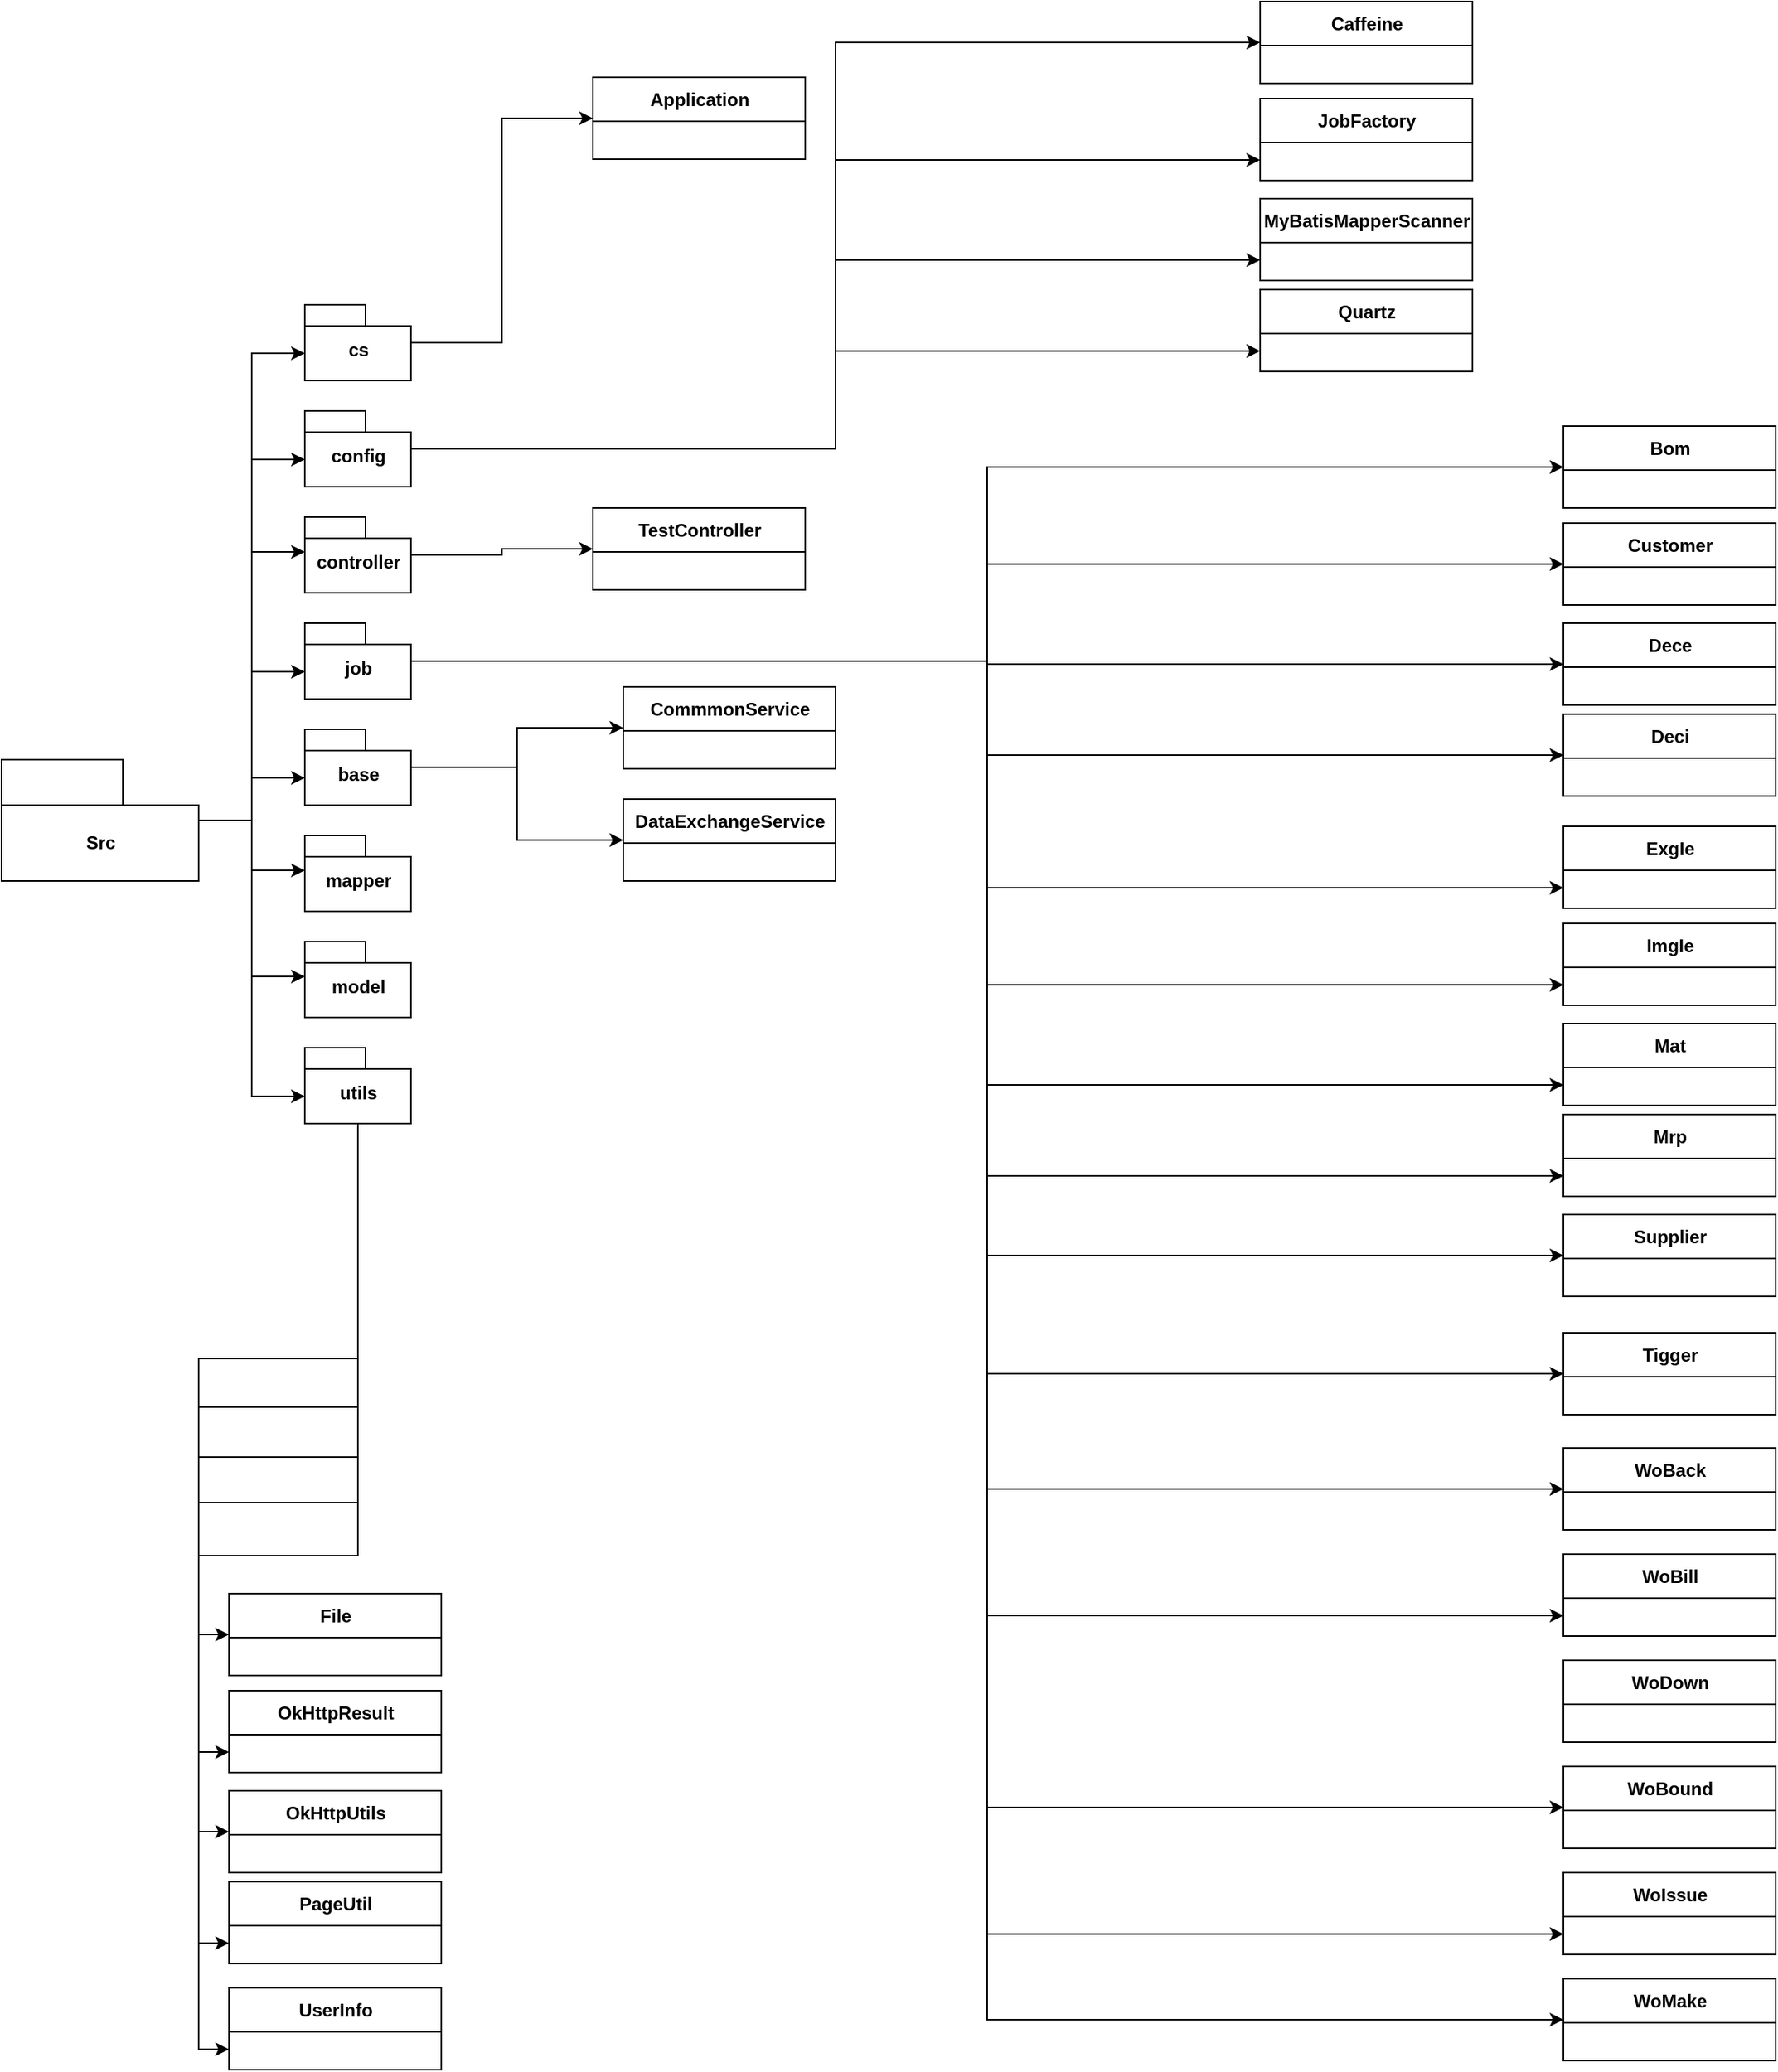 <mxfile version="14.5.8" type="github">
  <diagram id="E2W33tM_lJapqoK78Tub" name="Page-1">
    <mxGraphModel dx="908" dy="1320" grid="1" gridSize="10" guides="1" tooltips="1" connect="1" arrows="1" fold="1" page="1" pageScale="1" pageWidth="827" pageHeight="1169" math="0" shadow="0">
      <root>
        <mxCell id="0" />
        <mxCell id="1" parent="0" />
        <mxCell id="wwZ5Yi76qFVbDz2MihXI-24" style="edgeStyle=orthogonalEdgeStyle;rounded=0;orthogonalLoop=1;jettySize=auto;html=1;entryX=0;entryY=0;entryDx=0;entryDy=23;entryPerimeter=0;" edge="1" parent="1" source="wwZ5Yi76qFVbDz2MihXI-4" target="wwZ5Yi76qFVbDz2MihXI-10">
          <mxGeometry relative="1" as="geometry" />
        </mxCell>
        <mxCell id="wwZ5Yi76qFVbDz2MihXI-25" style="edgeStyle=orthogonalEdgeStyle;rounded=0;orthogonalLoop=1;jettySize=auto;html=1;entryX=0;entryY=0;entryDx=0;entryDy=23;entryPerimeter=0;" edge="1" parent="1" source="wwZ5Yi76qFVbDz2MihXI-4" target="wwZ5Yi76qFVbDz2MihXI-11">
          <mxGeometry relative="1" as="geometry" />
        </mxCell>
        <mxCell id="wwZ5Yi76qFVbDz2MihXI-26" style="edgeStyle=orthogonalEdgeStyle;rounded=0;orthogonalLoop=1;jettySize=auto;html=1;entryX=0;entryY=0;entryDx=0;entryDy=32;entryPerimeter=0;" edge="1" parent="1" source="wwZ5Yi76qFVbDz2MihXI-4" target="wwZ5Yi76qFVbDz2MihXI-9">
          <mxGeometry relative="1" as="geometry" />
        </mxCell>
        <mxCell id="wwZ5Yi76qFVbDz2MihXI-27" style="edgeStyle=orthogonalEdgeStyle;rounded=0;orthogonalLoop=1;jettySize=auto;html=1;entryX=0;entryY=0;entryDx=0;entryDy=32;entryPerimeter=0;" edge="1" parent="1" source="wwZ5Yi76qFVbDz2MihXI-4" target="wwZ5Yi76qFVbDz2MihXI-8">
          <mxGeometry relative="1" as="geometry" />
        </mxCell>
        <mxCell id="wwZ5Yi76qFVbDz2MihXI-28" style="edgeStyle=orthogonalEdgeStyle;rounded=0;orthogonalLoop=1;jettySize=auto;html=1;entryX=0;entryY=0;entryDx=0;entryDy=23;entryPerimeter=0;" edge="1" parent="1" source="wwZ5Yi76qFVbDz2MihXI-4" target="wwZ5Yi76qFVbDz2MihXI-7">
          <mxGeometry relative="1" as="geometry" />
        </mxCell>
        <mxCell id="wwZ5Yi76qFVbDz2MihXI-29" style="edgeStyle=orthogonalEdgeStyle;rounded=0;orthogonalLoop=1;jettySize=auto;html=1;entryX=0;entryY=0;entryDx=0;entryDy=32;entryPerimeter=0;" edge="1" parent="1" source="wwZ5Yi76qFVbDz2MihXI-4" target="wwZ5Yi76qFVbDz2MihXI-6">
          <mxGeometry relative="1" as="geometry" />
        </mxCell>
        <mxCell id="wwZ5Yi76qFVbDz2MihXI-30" style="edgeStyle=orthogonalEdgeStyle;rounded=0;orthogonalLoop=1;jettySize=auto;html=1;entryX=0;entryY=0;entryDx=0;entryDy=32;entryPerimeter=0;" edge="1" parent="1" source="wwZ5Yi76qFVbDz2MihXI-4" target="wwZ5Yi76qFVbDz2MihXI-5">
          <mxGeometry relative="1" as="geometry" />
        </mxCell>
        <mxCell id="wwZ5Yi76qFVbDz2MihXI-32" style="edgeStyle=orthogonalEdgeStyle;rounded=0;orthogonalLoop=1;jettySize=auto;html=1;entryX=0;entryY=0;entryDx=0;entryDy=32;entryPerimeter=0;" edge="1" parent="1" source="wwZ5Yi76qFVbDz2MihXI-4" target="wwZ5Yi76qFVbDz2MihXI-12">
          <mxGeometry relative="1" as="geometry" />
        </mxCell>
        <mxCell id="wwZ5Yi76qFVbDz2MihXI-4" value="Src" style="shape=folder;fontStyle=1;tabWidth=80;tabHeight=30;tabPosition=left;html=1;boundedLbl=1;" vertex="1" parent="1">
          <mxGeometry x="300" y="570" width="130" height="80" as="geometry" />
        </mxCell>
        <mxCell id="wwZ5Yi76qFVbDz2MihXI-40" style="edgeStyle=orthogonalEdgeStyle;rounded=0;orthogonalLoop=1;jettySize=auto;html=1;entryX=0;entryY=0.5;entryDx=0;entryDy=0;" edge="1" parent="1" source="wwZ5Yi76qFVbDz2MihXI-5" target="wwZ5Yi76qFVbDz2MihXI-34">
          <mxGeometry relative="1" as="geometry">
            <mxPoint x="630" y="180" as="targetPoint" />
          </mxGeometry>
        </mxCell>
        <mxCell id="wwZ5Yi76qFVbDz2MihXI-5" value="cs" style="shape=folder;fontStyle=1;spacingTop=10;tabWidth=40;tabHeight=14;tabPosition=left;html=1;" vertex="1" parent="1">
          <mxGeometry x="500" y="270" width="70" height="50" as="geometry" />
        </mxCell>
        <mxCell id="wwZ5Yi76qFVbDz2MihXI-46" style="edgeStyle=orthogonalEdgeStyle;rounded=0;orthogonalLoop=1;jettySize=auto;html=1;entryX=0;entryY=0.5;entryDx=0;entryDy=0;" edge="1" parent="1" source="wwZ5Yi76qFVbDz2MihXI-6" target="wwZ5Yi76qFVbDz2MihXI-41">
          <mxGeometry relative="1" as="geometry" />
        </mxCell>
        <mxCell id="wwZ5Yi76qFVbDz2MihXI-47" style="edgeStyle=orthogonalEdgeStyle;rounded=0;orthogonalLoop=1;jettySize=auto;html=1;entryX=0;entryY=0.75;entryDx=0;entryDy=0;" edge="1" parent="1" source="wwZ5Yi76qFVbDz2MihXI-6" target="wwZ5Yi76qFVbDz2MihXI-42">
          <mxGeometry relative="1" as="geometry" />
        </mxCell>
        <mxCell id="wwZ5Yi76qFVbDz2MihXI-48" style="edgeStyle=orthogonalEdgeStyle;rounded=0;orthogonalLoop=1;jettySize=auto;html=1;entryX=0;entryY=0.75;entryDx=0;entryDy=0;" edge="1" parent="1" source="wwZ5Yi76qFVbDz2MihXI-6" target="wwZ5Yi76qFVbDz2MihXI-43">
          <mxGeometry relative="1" as="geometry" />
        </mxCell>
        <mxCell id="wwZ5Yi76qFVbDz2MihXI-49" style="edgeStyle=orthogonalEdgeStyle;rounded=0;orthogonalLoop=1;jettySize=auto;html=1;entryX=0;entryY=0.75;entryDx=0;entryDy=0;" edge="1" parent="1" source="wwZ5Yi76qFVbDz2MihXI-6" target="wwZ5Yi76qFVbDz2MihXI-44">
          <mxGeometry relative="1" as="geometry" />
        </mxCell>
        <mxCell id="wwZ5Yi76qFVbDz2MihXI-6" value="config" style="shape=folder;fontStyle=1;spacingTop=10;tabWidth=40;tabHeight=14;tabPosition=left;html=1;" vertex="1" parent="1">
          <mxGeometry x="500" y="340" width="70" height="50" as="geometry" />
        </mxCell>
        <mxCell id="wwZ5Yi76qFVbDz2MihXI-100" style="edgeStyle=orthogonalEdgeStyle;rounded=0;orthogonalLoop=1;jettySize=auto;html=1;entryX=0;entryY=0.5;entryDx=0;entryDy=0;" edge="1" parent="1" source="wwZ5Yi76qFVbDz2MihXI-7" target="wwZ5Yi76qFVbDz2MihXI-50">
          <mxGeometry relative="1" as="geometry" />
        </mxCell>
        <mxCell id="wwZ5Yi76qFVbDz2MihXI-7" value="controller" style="shape=folder;fontStyle=1;spacingTop=10;tabWidth=40;tabHeight=14;tabPosition=left;html=1;" vertex="1" parent="1">
          <mxGeometry x="500" y="410" width="70" height="50" as="geometry" />
        </mxCell>
        <mxCell id="wwZ5Yi76qFVbDz2MihXI-85" style="edgeStyle=orthogonalEdgeStyle;rounded=0;orthogonalLoop=1;jettySize=auto;html=1;entryX=0;entryY=0.5;entryDx=0;entryDy=0;" edge="1" parent="1" source="wwZ5Yi76qFVbDz2MihXI-8" target="wwZ5Yi76qFVbDz2MihXI-73">
          <mxGeometry relative="1" as="geometry" />
        </mxCell>
        <mxCell id="wwZ5Yi76qFVbDz2MihXI-86" style="edgeStyle=orthogonalEdgeStyle;rounded=0;orthogonalLoop=1;jettySize=auto;html=1;entryX=0;entryY=0.5;entryDx=0;entryDy=0;" edge="1" parent="1" source="wwZ5Yi76qFVbDz2MihXI-8" target="wwZ5Yi76qFVbDz2MihXI-74">
          <mxGeometry relative="1" as="geometry" />
        </mxCell>
        <mxCell id="wwZ5Yi76qFVbDz2MihXI-87" style="edgeStyle=orthogonalEdgeStyle;rounded=0;orthogonalLoop=1;jettySize=auto;html=1;entryX=0;entryY=0.5;entryDx=0;entryDy=0;" edge="1" parent="1" source="wwZ5Yi76qFVbDz2MihXI-8" target="wwZ5Yi76qFVbDz2MihXI-75">
          <mxGeometry relative="1" as="geometry" />
        </mxCell>
        <mxCell id="wwZ5Yi76qFVbDz2MihXI-88" style="edgeStyle=orthogonalEdgeStyle;rounded=0;orthogonalLoop=1;jettySize=auto;html=1;entryX=0;entryY=0.5;entryDx=0;entryDy=0;" edge="1" parent="1" source="wwZ5Yi76qFVbDz2MihXI-8" target="wwZ5Yi76qFVbDz2MihXI-76">
          <mxGeometry relative="1" as="geometry" />
        </mxCell>
        <mxCell id="wwZ5Yi76qFVbDz2MihXI-89" style="edgeStyle=orthogonalEdgeStyle;rounded=0;orthogonalLoop=1;jettySize=auto;html=1;entryX=0;entryY=0.75;entryDx=0;entryDy=0;" edge="1" parent="1" source="wwZ5Yi76qFVbDz2MihXI-8" target="wwZ5Yi76qFVbDz2MihXI-77">
          <mxGeometry relative="1" as="geometry" />
        </mxCell>
        <mxCell id="wwZ5Yi76qFVbDz2MihXI-90" style="edgeStyle=orthogonalEdgeStyle;rounded=0;orthogonalLoop=1;jettySize=auto;html=1;entryX=0;entryY=0.75;entryDx=0;entryDy=0;" edge="1" parent="1" source="wwZ5Yi76qFVbDz2MihXI-8" target="wwZ5Yi76qFVbDz2MihXI-78">
          <mxGeometry relative="1" as="geometry" />
        </mxCell>
        <mxCell id="wwZ5Yi76qFVbDz2MihXI-91" style="edgeStyle=orthogonalEdgeStyle;rounded=0;orthogonalLoop=1;jettySize=auto;html=1;entryX=0;entryY=0.75;entryDx=0;entryDy=0;" edge="1" parent="1" source="wwZ5Yi76qFVbDz2MihXI-8" target="wwZ5Yi76qFVbDz2MihXI-79">
          <mxGeometry relative="1" as="geometry" />
        </mxCell>
        <mxCell id="wwZ5Yi76qFVbDz2MihXI-92" style="edgeStyle=orthogonalEdgeStyle;rounded=0;orthogonalLoop=1;jettySize=auto;html=1;entryX=0;entryY=0.75;entryDx=0;entryDy=0;" edge="1" parent="1" source="wwZ5Yi76qFVbDz2MihXI-8" target="wwZ5Yi76qFVbDz2MihXI-80">
          <mxGeometry relative="1" as="geometry" />
        </mxCell>
        <mxCell id="wwZ5Yi76qFVbDz2MihXI-96" style="edgeStyle=orthogonalEdgeStyle;rounded=0;orthogonalLoop=1;jettySize=auto;html=1;entryX=0;entryY=0.75;entryDx=0;entryDy=0;" edge="1" parent="1" source="wwZ5Yi76qFVbDz2MihXI-8" target="wwZ5Yi76qFVbDz2MihXI-84">
          <mxGeometry relative="1" as="geometry" />
        </mxCell>
        <mxCell id="wwZ5Yi76qFVbDz2MihXI-99" style="edgeStyle=orthogonalEdgeStyle;rounded=0;orthogonalLoop=1;jettySize=auto;html=1;entryX=0;entryY=0.5;entryDx=0;entryDy=0;" edge="1" parent="1" source="wwZ5Yi76qFVbDz2MihXI-8" target="wwZ5Yi76qFVbDz2MihXI-83">
          <mxGeometry relative="1" as="geometry" />
        </mxCell>
        <mxCell id="wwZ5Yi76qFVbDz2MihXI-101" style="edgeStyle=orthogonalEdgeStyle;rounded=0;orthogonalLoop=1;jettySize=auto;html=1;entryX=0;entryY=0.5;entryDx=0;entryDy=0;" edge="1" parent="1" source="wwZ5Yi76qFVbDz2MihXI-8" target="wwZ5Yi76qFVbDz2MihXI-82">
          <mxGeometry relative="1" as="geometry" />
        </mxCell>
        <mxCell id="wwZ5Yi76qFVbDz2MihXI-106" style="edgeStyle=orthogonalEdgeStyle;rounded=0;orthogonalLoop=1;jettySize=auto;html=1;entryX=0;entryY=0.5;entryDx=0;entryDy=0;" edge="1" parent="1" source="wwZ5Yi76qFVbDz2MihXI-8" target="wwZ5Yi76qFVbDz2MihXI-103">
          <mxGeometry relative="1" as="geometry" />
        </mxCell>
        <mxCell id="wwZ5Yi76qFVbDz2MihXI-107" style="edgeStyle=orthogonalEdgeStyle;rounded=0;orthogonalLoop=1;jettySize=auto;html=1;entryX=0;entryY=0.75;entryDx=0;entryDy=0;" edge="1" parent="1" source="wwZ5Yi76qFVbDz2MihXI-8" target="wwZ5Yi76qFVbDz2MihXI-104">
          <mxGeometry relative="1" as="geometry" />
        </mxCell>
        <mxCell id="wwZ5Yi76qFVbDz2MihXI-108" style="edgeStyle=orthogonalEdgeStyle;rounded=0;orthogonalLoop=1;jettySize=auto;html=1;entryX=0;entryY=0.5;entryDx=0;entryDy=0;" edge="1" parent="1" source="wwZ5Yi76qFVbDz2MihXI-8" target="wwZ5Yi76qFVbDz2MihXI-105">
          <mxGeometry relative="1" as="geometry" />
        </mxCell>
        <mxCell id="wwZ5Yi76qFVbDz2MihXI-109" style="edgeStyle=orthogonalEdgeStyle;rounded=0;orthogonalLoop=1;jettySize=auto;html=1;entryX=0;entryY=0.5;entryDx=0;entryDy=0;" edge="1" parent="1" source="wwZ5Yi76qFVbDz2MihXI-8" target="wwZ5Yi76qFVbDz2MihXI-81">
          <mxGeometry relative="1" as="geometry" />
        </mxCell>
        <mxCell id="wwZ5Yi76qFVbDz2MihXI-8" value="job" style="shape=folder;fontStyle=1;spacingTop=10;tabWidth=40;tabHeight=14;tabPosition=left;html=1;" vertex="1" parent="1">
          <mxGeometry x="500" y="480" width="70" height="50" as="geometry" />
        </mxCell>
        <mxCell id="wwZ5Yi76qFVbDz2MihXI-56" style="edgeStyle=orthogonalEdgeStyle;rounded=0;orthogonalLoop=1;jettySize=auto;html=1;entryX=0;entryY=0.5;entryDx=0;entryDy=0;" edge="1" parent="1" source="wwZ5Yi76qFVbDz2MihXI-9" target="wwZ5Yi76qFVbDz2MihXI-54">
          <mxGeometry relative="1" as="geometry" />
        </mxCell>
        <mxCell id="wwZ5Yi76qFVbDz2MihXI-57" style="edgeStyle=orthogonalEdgeStyle;rounded=0;orthogonalLoop=1;jettySize=auto;html=1;entryX=0;entryY=0.5;entryDx=0;entryDy=0;" edge="1" parent="1" source="wwZ5Yi76qFVbDz2MihXI-9" target="wwZ5Yi76qFVbDz2MihXI-55">
          <mxGeometry relative="1" as="geometry" />
        </mxCell>
        <mxCell id="wwZ5Yi76qFVbDz2MihXI-9" value="base" style="shape=folder;fontStyle=1;spacingTop=10;tabWidth=40;tabHeight=14;tabPosition=left;html=1;" vertex="1" parent="1">
          <mxGeometry x="500" y="550" width="70" height="50" as="geometry" />
        </mxCell>
        <mxCell id="wwZ5Yi76qFVbDz2MihXI-10" value="mapper" style="shape=folder;fontStyle=1;spacingTop=10;tabWidth=40;tabHeight=14;tabPosition=left;html=1;" vertex="1" parent="1">
          <mxGeometry x="500" y="620" width="70" height="50" as="geometry" />
        </mxCell>
        <mxCell id="wwZ5Yi76qFVbDz2MihXI-11" value="model" style="shape=folder;fontStyle=1;spacingTop=10;tabWidth=40;tabHeight=14;tabPosition=left;html=1;" vertex="1" parent="1">
          <mxGeometry x="500" y="690" width="70" height="50" as="geometry" />
        </mxCell>
        <mxCell id="wwZ5Yi76qFVbDz2MihXI-67" style="edgeStyle=orthogonalEdgeStyle;rounded=0;orthogonalLoop=1;jettySize=auto;html=1;entryX=0;entryY=0.5;entryDx=0;entryDy=0;" edge="1" parent="1" source="wwZ5Yi76qFVbDz2MihXI-12" target="wwZ5Yi76qFVbDz2MihXI-63">
          <mxGeometry relative="1" as="geometry" />
        </mxCell>
        <mxCell id="wwZ5Yi76qFVbDz2MihXI-68" style="edgeStyle=orthogonalEdgeStyle;rounded=0;orthogonalLoop=1;jettySize=auto;html=1;entryX=0;entryY=0.75;entryDx=0;entryDy=0;" edge="1" parent="1" source="wwZ5Yi76qFVbDz2MihXI-12" target="wwZ5Yi76qFVbDz2MihXI-64">
          <mxGeometry relative="1" as="geometry" />
        </mxCell>
        <mxCell id="wwZ5Yi76qFVbDz2MihXI-69" style="edgeStyle=orthogonalEdgeStyle;rounded=0;orthogonalLoop=1;jettySize=auto;html=1;entryX=0;entryY=0.5;entryDx=0;entryDy=0;" edge="1" parent="1" source="wwZ5Yi76qFVbDz2MihXI-12" target="wwZ5Yi76qFVbDz2MihXI-65">
          <mxGeometry relative="1" as="geometry" />
        </mxCell>
        <mxCell id="wwZ5Yi76qFVbDz2MihXI-70" style="edgeStyle=orthogonalEdgeStyle;rounded=0;orthogonalLoop=1;jettySize=auto;html=1;entryX=0;entryY=0.75;entryDx=0;entryDy=0;" edge="1" parent="1" source="wwZ5Yi76qFVbDz2MihXI-12" target="wwZ5Yi76qFVbDz2MihXI-66">
          <mxGeometry relative="1" as="geometry" />
        </mxCell>
        <mxCell id="wwZ5Yi76qFVbDz2MihXI-72" style="edgeStyle=orthogonalEdgeStyle;rounded=0;orthogonalLoop=1;jettySize=auto;html=1;entryX=0;entryY=0.75;entryDx=0;entryDy=0;" edge="1" parent="1" source="wwZ5Yi76qFVbDz2MihXI-12" target="wwZ5Yi76qFVbDz2MihXI-71">
          <mxGeometry relative="1" as="geometry" />
        </mxCell>
        <mxCell id="wwZ5Yi76qFVbDz2MihXI-12" value="utils" style="shape=folder;fontStyle=1;spacingTop=10;tabWidth=40;tabHeight=14;tabPosition=left;html=1;" vertex="1" parent="1">
          <mxGeometry x="500" y="760" width="70" height="50" as="geometry" />
        </mxCell>
        <mxCell id="wwZ5Yi76qFVbDz2MihXI-34" value="Application" style="swimlane;fontStyle=1;align=center;verticalAlign=middle;childLayout=stackLayout;horizontal=1;startSize=29;horizontalStack=0;resizeParent=1;resizeParentMax=0;resizeLast=0;collapsible=0;marginBottom=0;html=1;" vertex="1" parent="1">
          <mxGeometry x="690" y="120" width="140" height="54" as="geometry" />
        </mxCell>
        <mxCell id="wwZ5Yi76qFVbDz2MihXI-41" value="Caffeine" style="swimlane;fontStyle=1;align=center;verticalAlign=middle;childLayout=stackLayout;horizontal=1;startSize=29;horizontalStack=0;resizeParent=1;resizeParentMax=0;resizeLast=0;collapsible=0;marginBottom=0;html=1;" vertex="1" parent="1">
          <mxGeometry x="1130" y="70" width="140" height="54" as="geometry" />
        </mxCell>
        <mxCell id="wwZ5Yi76qFVbDz2MihXI-42" value="JobFactory" style="swimlane;fontStyle=1;align=center;verticalAlign=middle;childLayout=stackLayout;horizontal=1;startSize=29;horizontalStack=0;resizeParent=1;resizeParentMax=0;resizeLast=0;collapsible=0;marginBottom=0;html=1;" vertex="1" parent="1">
          <mxGeometry x="1130" y="134" width="140" height="54" as="geometry" />
        </mxCell>
        <mxCell id="wwZ5Yi76qFVbDz2MihXI-43" value="MyBatisMapperScanner" style="swimlane;fontStyle=1;align=center;verticalAlign=middle;childLayout=stackLayout;horizontal=1;startSize=29;horizontalStack=0;resizeParent=1;resizeParentMax=0;resizeLast=0;collapsible=0;marginBottom=0;html=1;" vertex="1" parent="1">
          <mxGeometry x="1130" y="200" width="140" height="54" as="geometry" />
        </mxCell>
        <mxCell id="wwZ5Yi76qFVbDz2MihXI-44" value="Quartz" style="swimlane;fontStyle=1;align=center;verticalAlign=middle;childLayout=stackLayout;horizontal=1;startSize=29;horizontalStack=0;resizeParent=1;resizeParentMax=0;resizeLast=0;collapsible=0;marginBottom=0;html=1;" vertex="1" parent="1">
          <mxGeometry x="1130" y="260" width="140" height="54" as="geometry" />
        </mxCell>
        <mxCell id="wwZ5Yi76qFVbDz2MihXI-54" value="CommmonService" style="swimlane;fontStyle=1;align=center;verticalAlign=middle;childLayout=stackLayout;horizontal=1;startSize=29;horizontalStack=0;resizeParent=1;resizeParentMax=0;resizeLast=0;collapsible=0;marginBottom=0;html=1;" vertex="1" parent="1">
          <mxGeometry x="710" y="522" width="140" height="54" as="geometry" />
        </mxCell>
        <mxCell id="wwZ5Yi76qFVbDz2MihXI-55" value="DataExchangeService" style="swimlane;fontStyle=1;align=center;verticalAlign=middle;childLayout=stackLayout;horizontal=1;startSize=29;horizontalStack=0;resizeParent=1;resizeParentMax=0;resizeLast=0;collapsible=0;marginBottom=0;html=1;" vertex="1" parent="1">
          <mxGeometry x="710" y="596" width="140" height="54" as="geometry" />
        </mxCell>
        <mxCell id="wwZ5Yi76qFVbDz2MihXI-63" value="File" style="swimlane;fontStyle=1;align=center;verticalAlign=middle;childLayout=stackLayout;horizontal=1;startSize=29;horizontalStack=0;resizeParent=1;resizeParentMax=0;resizeLast=0;collapsible=0;marginBottom=0;html=1;" vertex="1" parent="1">
          <mxGeometry x="450" y="1120" width="140" height="54" as="geometry" />
        </mxCell>
        <mxCell id="wwZ5Yi76qFVbDz2MihXI-64" value="OkHttpResult" style="swimlane;fontStyle=1;align=center;verticalAlign=middle;childLayout=stackLayout;horizontal=1;startSize=29;horizontalStack=0;resizeParent=1;resizeParentMax=0;resizeLast=0;collapsible=0;marginBottom=0;html=1;" vertex="1" parent="1">
          <mxGeometry x="450" y="1184" width="140" height="54" as="geometry" />
        </mxCell>
        <mxCell id="wwZ5Yi76qFVbDz2MihXI-65" value="OkHttpUtils" style="swimlane;fontStyle=1;align=center;verticalAlign=middle;childLayout=stackLayout;horizontal=1;startSize=29;horizontalStack=0;resizeParent=1;resizeParentMax=0;resizeLast=0;collapsible=0;marginBottom=0;html=1;" vertex="1" parent="1">
          <mxGeometry x="450" y="1250" width="140" height="54" as="geometry" />
        </mxCell>
        <mxCell id="wwZ5Yi76qFVbDz2MihXI-66" value="PageUtil" style="swimlane;fontStyle=1;align=center;verticalAlign=middle;childLayout=stackLayout;horizontal=1;startSize=29;horizontalStack=0;resizeParent=1;resizeParentMax=0;resizeLast=0;collapsible=0;marginBottom=0;html=1;" vertex="1" parent="1">
          <mxGeometry x="450" y="1310" width="140" height="54" as="geometry" />
        </mxCell>
        <mxCell id="wwZ5Yi76qFVbDz2MihXI-71" value="UserInfo" style="swimlane;fontStyle=1;align=center;verticalAlign=middle;childLayout=stackLayout;horizontal=1;startSize=29;horizontalStack=0;resizeParent=1;resizeParentMax=0;resizeLast=0;collapsible=0;marginBottom=0;html=1;" vertex="1" parent="1">
          <mxGeometry x="450" y="1380" width="140" height="54" as="geometry" />
        </mxCell>
        <mxCell id="wwZ5Yi76qFVbDz2MihXI-73" value="Bom" style="swimlane;fontStyle=1;align=center;verticalAlign=middle;childLayout=stackLayout;horizontal=1;startSize=29;horizontalStack=0;resizeParent=1;resizeParentMax=0;resizeLast=0;collapsible=0;marginBottom=0;html=1;" vertex="1" parent="1">
          <mxGeometry x="1330" y="350" width="140" height="54" as="geometry" />
        </mxCell>
        <mxCell id="wwZ5Yi76qFVbDz2MihXI-74" value="Customer" style="swimlane;fontStyle=1;align=center;verticalAlign=middle;childLayout=stackLayout;horizontal=1;startSize=29;horizontalStack=0;resizeParent=1;resizeParentMax=0;resizeLast=0;collapsible=0;marginBottom=0;html=1;" vertex="1" parent="1">
          <mxGeometry x="1330" y="414" width="140" height="54" as="geometry" />
        </mxCell>
        <mxCell id="wwZ5Yi76qFVbDz2MihXI-75" value="Dece" style="swimlane;fontStyle=1;align=center;verticalAlign=middle;childLayout=stackLayout;horizontal=1;startSize=29;horizontalStack=0;resizeParent=1;resizeParentMax=0;resizeLast=0;collapsible=0;marginBottom=0;html=1;" vertex="1" parent="1">
          <mxGeometry x="1330" y="480" width="140" height="54" as="geometry" />
        </mxCell>
        <mxCell id="wwZ5Yi76qFVbDz2MihXI-76" value="Deci" style="swimlane;fontStyle=1;align=center;verticalAlign=middle;childLayout=stackLayout;horizontal=1;startSize=29;horizontalStack=0;resizeParent=1;resizeParentMax=0;resizeLast=0;collapsible=0;marginBottom=0;html=1;" vertex="1" parent="1">
          <mxGeometry x="1330" y="540" width="140" height="54" as="geometry" />
        </mxCell>
        <mxCell id="wwZ5Yi76qFVbDz2MihXI-77" value="ExgIe" style="swimlane;fontStyle=1;align=center;verticalAlign=middle;childLayout=stackLayout;horizontal=1;startSize=29;horizontalStack=0;resizeParent=1;resizeParentMax=0;resizeLast=0;collapsible=0;marginBottom=0;html=1;" vertex="1" parent="1">
          <mxGeometry x="1330" y="614" width="140" height="54" as="geometry" />
        </mxCell>
        <mxCell id="wwZ5Yi76qFVbDz2MihXI-78" value="ImgIe" style="swimlane;fontStyle=1;align=center;verticalAlign=middle;childLayout=stackLayout;horizontal=1;startSize=29;horizontalStack=0;resizeParent=1;resizeParentMax=0;resizeLast=0;collapsible=0;marginBottom=0;html=1;" vertex="1" parent="1">
          <mxGeometry x="1330" y="678" width="140" height="54" as="geometry" />
        </mxCell>
        <mxCell id="wwZ5Yi76qFVbDz2MihXI-79" value="Mat" style="swimlane;fontStyle=1;align=center;verticalAlign=middle;childLayout=stackLayout;horizontal=1;startSize=29;horizontalStack=0;resizeParent=1;resizeParentMax=0;resizeLast=0;collapsible=0;marginBottom=0;html=1;" vertex="1" parent="1">
          <mxGeometry x="1330" y="744" width="140" height="54" as="geometry" />
        </mxCell>
        <mxCell id="wwZ5Yi76qFVbDz2MihXI-80" value="Mrp" style="swimlane;fontStyle=1;align=center;verticalAlign=middle;childLayout=stackLayout;horizontal=1;startSize=29;horizontalStack=0;resizeParent=1;resizeParentMax=0;resizeLast=0;collapsible=0;marginBottom=0;html=1;" vertex="1" parent="1">
          <mxGeometry x="1330" y="804" width="140" height="54" as="geometry" />
        </mxCell>
        <mxCell id="wwZ5Yi76qFVbDz2MihXI-81" value="Supplier&lt;span style=&quot;color: rgba(0 , 0 , 0 , 0) ; font-family: monospace ; font-size: 0px ; font-weight: 400&quot;&gt;%3CmxGraphModel%3E%3Croot%3E%3CmxCell%20id%3D%220%22%2F%3E%3CmxCell%20id%3D%221%22%20parent%3D%220%22%2F%3E%3CmxCell%20id%3D%222%22%20value%3D%22Mrp%22%20style%3D%22swimlane%3BfontStyle%3D1%3Balign%3Dcenter%3BverticalAlign%3Dmiddle%3BchildLayout%3DstackLayout%3Bhorizontal%3D1%3BstartSize%3D29%3BhorizontalStack%3D0%3BresizeParent%3D1%3BresizeParentMax%3D0%3BresizeLast%3D0%3Bcollapsible%3D0%3BmarginBottom%3D0%3Bhtml%3D1%3B%22%20vertex%3D%221%22%20parent%3D%221%22%3E%3CmxGeometry%20x%3D%221030%22%20y%3D%22680%22%20width%3D%22140%22%20height%3D%2254%22%20as%3D%22geometry%22%2F%3E%3C%2FmxCell%3E%3C%2Froot%3E%3C%2FmxGraphModel%3E&lt;/span&gt;" style="swimlane;fontStyle=1;align=center;verticalAlign=middle;childLayout=stackLayout;horizontal=1;startSize=29;horizontalStack=0;resizeParent=1;resizeParentMax=0;resizeLast=0;collapsible=0;marginBottom=0;html=1;" vertex="1" parent="1">
          <mxGeometry x="1330" y="870" width="140" height="54" as="geometry" />
        </mxCell>
        <mxCell id="wwZ5Yi76qFVbDz2MihXI-82" value="Tigger" style="swimlane;fontStyle=1;align=center;verticalAlign=middle;childLayout=stackLayout;horizontal=1;startSize=29;horizontalStack=0;resizeParent=1;resizeParentMax=0;resizeLast=0;collapsible=0;marginBottom=0;html=1;" vertex="1" parent="1">
          <mxGeometry x="1330" y="948" width="140" height="54" as="geometry" />
        </mxCell>
        <mxCell id="wwZ5Yi76qFVbDz2MihXI-83" value="WoBack" style="swimlane;fontStyle=1;align=center;verticalAlign=middle;childLayout=stackLayout;horizontal=1;startSize=29;horizontalStack=0;resizeParent=1;resizeParentMax=0;resizeLast=0;collapsible=0;marginBottom=0;html=1;" vertex="1" parent="1">
          <mxGeometry x="1330" y="1024" width="140" height="54" as="geometry" />
        </mxCell>
        <mxCell id="wwZ5Yi76qFVbDz2MihXI-84" value="WoBill" style="swimlane;fontStyle=1;align=center;verticalAlign=middle;childLayout=stackLayout;horizontal=1;startSize=29;horizontalStack=0;resizeParent=1;resizeParentMax=0;resizeLast=0;collapsible=0;marginBottom=0;html=1;" vertex="1" parent="1">
          <mxGeometry x="1330" y="1094" width="140" height="54" as="geometry" />
        </mxCell>
        <mxCell id="wwZ5Yi76qFVbDz2MihXI-50" value="TestController" style="swimlane;fontStyle=1;align=center;verticalAlign=middle;childLayout=stackLayout;horizontal=1;startSize=29;horizontalStack=0;resizeParent=1;resizeParentMax=0;resizeLast=0;collapsible=0;marginBottom=0;html=1;" vertex="1" parent="1">
          <mxGeometry x="690" y="404" width="140" height="54" as="geometry" />
        </mxCell>
        <mxCell id="wwZ5Yi76qFVbDz2MihXI-102" value="WoDown" style="swimlane;fontStyle=1;align=center;verticalAlign=middle;childLayout=stackLayout;horizontal=1;startSize=29;horizontalStack=0;resizeParent=1;resizeParentMax=0;resizeLast=0;collapsible=0;marginBottom=0;html=1;" vertex="1" parent="1">
          <mxGeometry x="1330" y="1164" width="140" height="54" as="geometry" />
        </mxCell>
        <mxCell id="wwZ5Yi76qFVbDz2MihXI-103" value="WoBound" style="swimlane;fontStyle=1;align=center;verticalAlign=middle;childLayout=stackLayout;horizontal=1;startSize=29;horizontalStack=0;resizeParent=1;resizeParentMax=0;resizeLast=0;collapsible=0;marginBottom=0;html=1;" vertex="1" parent="1">
          <mxGeometry x="1330" y="1234" width="140" height="54" as="geometry" />
        </mxCell>
        <mxCell id="wwZ5Yi76qFVbDz2MihXI-104" value="WoIssue" style="swimlane;fontStyle=1;align=center;verticalAlign=middle;childLayout=stackLayout;horizontal=1;startSize=29;horizontalStack=0;resizeParent=1;resizeParentMax=0;resizeLast=0;collapsible=0;marginBottom=0;html=1;" vertex="1" parent="1">
          <mxGeometry x="1330" y="1304" width="140" height="54" as="geometry" />
        </mxCell>
        <mxCell id="wwZ5Yi76qFVbDz2MihXI-105" value="WoMake" style="swimlane;fontStyle=1;align=center;verticalAlign=middle;childLayout=stackLayout;horizontal=1;startSize=29;horizontalStack=0;resizeParent=1;resizeParentMax=0;resizeLast=0;collapsible=0;marginBottom=0;html=1;" vertex="1" parent="1">
          <mxGeometry x="1330" y="1374" width="140" height="54" as="geometry" />
        </mxCell>
      </root>
    </mxGraphModel>
  </diagram>
</mxfile>
